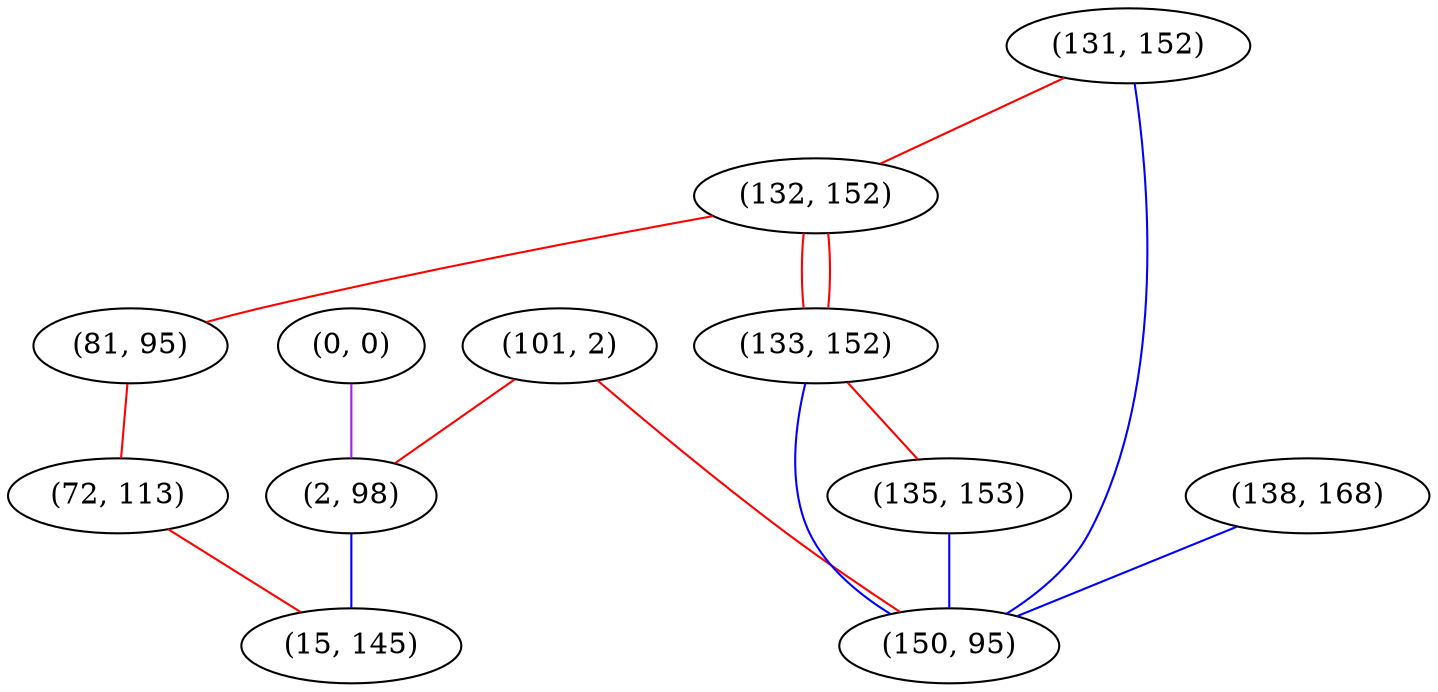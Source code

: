 graph "" {
"(131, 152)";
"(138, 168)";
"(0, 0)";
"(101, 2)";
"(132, 152)";
"(133, 152)";
"(81, 95)";
"(2, 98)";
"(72, 113)";
"(135, 153)";
"(150, 95)";
"(15, 145)";
"(131, 152)" -- "(150, 95)"  [color=blue, key=0, weight=3];
"(131, 152)" -- "(132, 152)"  [color=red, key=0, weight=1];
"(138, 168)" -- "(150, 95)"  [color=blue, key=0, weight=3];
"(0, 0)" -- "(2, 98)"  [color=purple, key=0, weight=4];
"(101, 2)" -- "(150, 95)"  [color=red, key=0, weight=1];
"(101, 2)" -- "(2, 98)"  [color=red, key=0, weight=1];
"(132, 152)" -- "(133, 152)"  [color=red, key=0, weight=1];
"(132, 152)" -- "(133, 152)"  [color=red, key=1, weight=1];
"(132, 152)" -- "(81, 95)"  [color=red, key=0, weight=1];
"(133, 152)" -- "(135, 153)"  [color=red, key=0, weight=1];
"(133, 152)" -- "(150, 95)"  [color=blue, key=0, weight=3];
"(81, 95)" -- "(72, 113)"  [color=red, key=0, weight=1];
"(2, 98)" -- "(15, 145)"  [color=blue, key=0, weight=3];
"(72, 113)" -- "(15, 145)"  [color=red, key=0, weight=1];
"(135, 153)" -- "(150, 95)"  [color=blue, key=0, weight=3];
}
